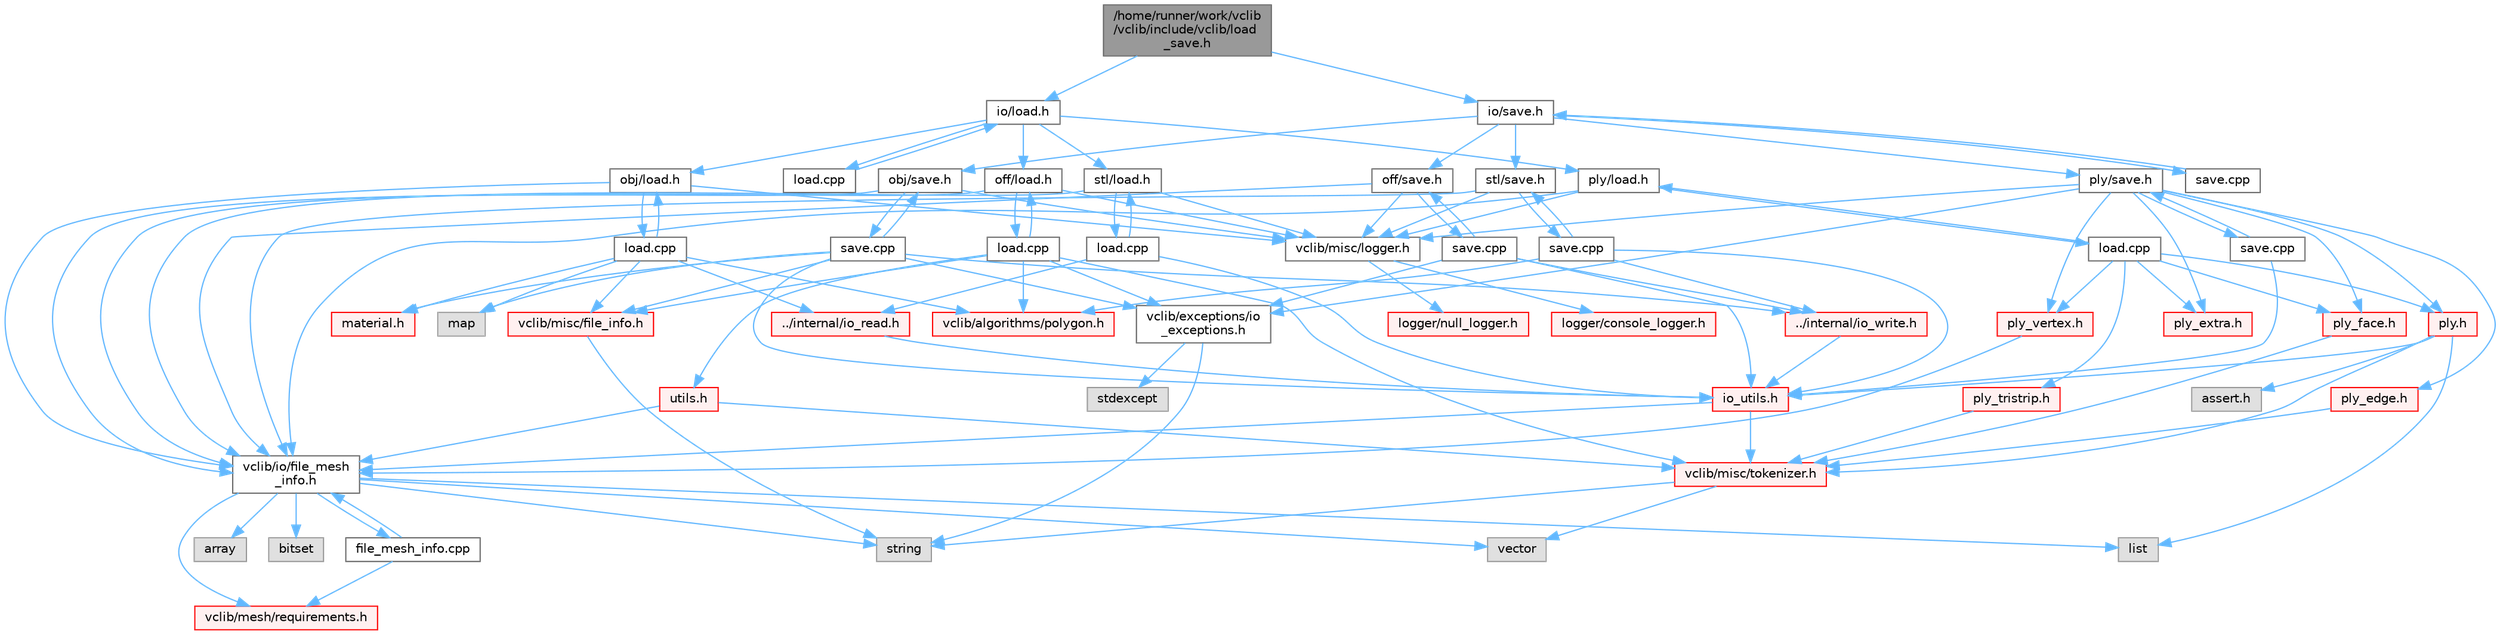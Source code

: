 digraph "/home/runner/work/vclib/vclib/include/vclib/load_save.h"
{
 // LATEX_PDF_SIZE
  bgcolor="transparent";
  edge [fontname=Helvetica,fontsize=10,labelfontname=Helvetica,labelfontsize=10];
  node [fontname=Helvetica,fontsize=10,shape=box,height=0.2,width=0.4];
  Node1 [label="/home/runner/work/vclib\l/vclib/include/vclib/load\l_save.h",height=0.2,width=0.4,color="gray40", fillcolor="grey60", style="filled", fontcolor="black",tooltip=" "];
  Node1 -> Node2 [color="steelblue1",style="solid"];
  Node2 [label="io/load.h",height=0.2,width=0.4,color="grey40", fillcolor="white", style="filled",URL="$load_8h.html",tooltip=" "];
  Node2 -> Node3 [color="steelblue1",style="solid"];
  Node3 [label="obj/load.h",height=0.2,width=0.4,color="grey40", fillcolor="white", style="filled",URL="$obj_2load_8h.html",tooltip=" "];
  Node3 -> Node4 [color="steelblue1",style="solid"];
  Node4 [label="vclib/io/file_mesh\l_info.h",height=0.2,width=0.4,color="grey40", fillcolor="white", style="filled",URL="$file__mesh__info_8h.html",tooltip=" "];
  Node4 -> Node5 [color="steelblue1",style="solid"];
  Node5 [label="array",height=0.2,width=0.4,color="grey60", fillcolor="#E0E0E0", style="filled",tooltip=" "];
  Node4 -> Node6 [color="steelblue1",style="solid"];
  Node6 [label="list",height=0.2,width=0.4,color="grey60", fillcolor="#E0E0E0", style="filled",tooltip=" "];
  Node4 -> Node7 [color="steelblue1",style="solid"];
  Node7 [label="string",height=0.2,width=0.4,color="grey60", fillcolor="#E0E0E0", style="filled",tooltip=" "];
  Node4 -> Node8 [color="steelblue1",style="solid"];
  Node8 [label="vector",height=0.2,width=0.4,color="grey60", fillcolor="#E0E0E0", style="filled",tooltip=" "];
  Node4 -> Node9 [color="steelblue1",style="solid"];
  Node9 [label="bitset",height=0.2,width=0.4,color="grey60", fillcolor="#E0E0E0", style="filled",tooltip=" "];
  Node4 -> Node10 [color="steelblue1",style="solid"];
  Node10 [label="vclib/mesh/requirements.h",height=0.2,width=0.4,color="red", fillcolor="#FFF0F0", style="filled",URL="$requirements_8h.html",tooltip=" "];
  Node4 -> Node179 [color="steelblue1",style="solid"];
  Node179 [label="file_mesh_info.cpp",height=0.2,width=0.4,color="grey40", fillcolor="white", style="filled",URL="$file__mesh__info_8cpp.html",tooltip=" "];
  Node179 -> Node4 [color="steelblue1",style="solid"];
  Node179 -> Node10 [color="steelblue1",style="solid"];
  Node3 -> Node180 [color="steelblue1",style="solid"];
  Node180 [label="vclib/misc/logger.h",height=0.2,width=0.4,color="grey40", fillcolor="white", style="filled",URL="$misc_2logger_8h.html",tooltip=" "];
  Node180 -> Node181 [color="steelblue1",style="solid"];
  Node181 [label="logger/console_logger.h",height=0.2,width=0.4,color="red", fillcolor="#FFF0F0", style="filled",URL="$console__logger_8h.html",tooltip=" "];
  Node180 -> Node195 [color="steelblue1",style="solid"];
  Node195 [label="logger/null_logger.h",height=0.2,width=0.4,color="red", fillcolor="#FFF0F0", style="filled",URL="$null__logger_8h.html",tooltip=" "];
  Node3 -> Node196 [color="steelblue1",style="solid"];
  Node196 [label="load.cpp",height=0.2,width=0.4,color="grey40", fillcolor="white", style="filled",URL="$obj_2load_8cpp.html",tooltip=" "];
  Node196 -> Node3 [color="steelblue1",style="solid"];
  Node196 -> Node197 [color="steelblue1",style="solid"];
  Node197 [label="map",height=0.2,width=0.4,color="grey60", fillcolor="#E0E0E0", style="filled",tooltip=" "];
  Node196 -> Node198 [color="steelblue1",style="solid"];
  Node198 [label="vclib/algorithms/polygon.h",height=0.2,width=0.4,color="red", fillcolor="#FFF0F0", style="filled",URL="$algorithms_2polygon_8h.html",tooltip=" "];
  Node196 -> Node244 [color="steelblue1",style="solid"];
  Node244 [label="vclib/misc/file_info.h",height=0.2,width=0.4,color="red", fillcolor="#FFF0F0", style="filled",URL="$file__info_8h.html",tooltip=" "];
  Node244 -> Node7 [color="steelblue1",style="solid"];
  Node196 -> Node249 [color="steelblue1",style="solid"];
  Node249 [label="../internal/io_read.h",height=0.2,width=0.4,color="red", fillcolor="#FFF0F0", style="filled",URL="$io__read_8h.html",tooltip=" "];
  Node249 -> Node250 [color="steelblue1",style="solid"];
  Node250 [label="io_utils.h",height=0.2,width=0.4,color="red", fillcolor="#FFF0F0", style="filled",URL="$io__utils_8h.html",tooltip=" "];
  Node250 -> Node4 [color="steelblue1",style="solid"];
  Node250 -> Node251 [color="steelblue1",style="solid"];
  Node251 [label="vclib/misc/tokenizer.h",height=0.2,width=0.4,color="red", fillcolor="#FFF0F0", style="filled",URL="$tokenizer_8h.html",tooltip=" "];
  Node251 -> Node7 [color="steelblue1",style="solid"];
  Node251 -> Node8 [color="steelblue1",style="solid"];
  Node196 -> Node258 [color="steelblue1",style="solid"];
  Node258 [label="material.h",height=0.2,width=0.4,color="red", fillcolor="#FFF0F0", style="filled",URL="$material_8h.html",tooltip=" "];
  Node2 -> Node260 [color="steelblue1",style="solid"];
  Node260 [label="off/load.h",height=0.2,width=0.4,color="grey40", fillcolor="white", style="filled",URL="$off_2load_8h.html",tooltip=" "];
  Node260 -> Node4 [color="steelblue1",style="solid"];
  Node260 -> Node180 [color="steelblue1",style="solid"];
  Node260 -> Node261 [color="steelblue1",style="solid"];
  Node261 [label="load.cpp",height=0.2,width=0.4,color="grey40", fillcolor="white", style="filled",URL="$off_2load_8cpp.html",tooltip=" "];
  Node261 -> Node260 [color="steelblue1",style="solid"];
  Node261 -> Node198 [color="steelblue1",style="solid"];
  Node261 -> Node248 [color="steelblue1",style="solid"];
  Node248 [label="vclib/exceptions/io\l_exceptions.h",height=0.2,width=0.4,color="grey40", fillcolor="white", style="filled",URL="$io__exceptions_8h.html",tooltip=" "];
  Node248 -> Node76 [color="steelblue1",style="solid"];
  Node76 [label="stdexcept",height=0.2,width=0.4,color="grey60", fillcolor="#E0E0E0", style="filled",tooltip=" "];
  Node248 -> Node7 [color="steelblue1",style="solid"];
  Node261 -> Node244 [color="steelblue1",style="solid"];
  Node261 -> Node251 [color="steelblue1",style="solid"];
  Node261 -> Node262 [color="steelblue1",style="solid"];
  Node262 [label="utils.h",height=0.2,width=0.4,color="red", fillcolor="#FFF0F0", style="filled",URL="$utils_8h.html",tooltip=" "];
  Node262 -> Node251 [color="steelblue1",style="solid"];
  Node262 -> Node4 [color="steelblue1",style="solid"];
  Node2 -> Node264 [color="steelblue1",style="solid"];
  Node264 [label="ply/load.h",height=0.2,width=0.4,color="grey40", fillcolor="white", style="filled",URL="$ply_2load_8h.html",tooltip=" "];
  Node264 -> Node4 [color="steelblue1",style="solid"];
  Node264 -> Node180 [color="steelblue1",style="solid"];
  Node264 -> Node265 [color="steelblue1",style="solid"];
  Node265 [label="load.cpp",height=0.2,width=0.4,color="grey40", fillcolor="white", style="filled",URL="$ply_2load_8cpp.html",tooltip=" "];
  Node265 -> Node264 [color="steelblue1",style="solid"];
  Node265 -> Node266 [color="steelblue1",style="solid"];
  Node266 [label="ply.h",height=0.2,width=0.4,color="red", fillcolor="#FFF0F0", style="filled",URL="$ply_8h.html",tooltip=" "];
  Node266 -> Node24 [color="steelblue1",style="solid"];
  Node24 [label="assert.h",height=0.2,width=0.4,color="grey60", fillcolor="#E0E0E0", style="filled",tooltip=" "];
  Node266 -> Node6 [color="steelblue1",style="solid"];
  Node266 -> Node251 [color="steelblue1",style="solid"];
  Node266 -> Node250 [color="steelblue1",style="solid"];
  Node265 -> Node267 [color="steelblue1",style="solid"];
  Node267 [label="ply_vertex.h",height=0.2,width=0.4,color="red", fillcolor="#FFF0F0", style="filled",URL="$ply__vertex_8h.html",tooltip=" "];
  Node267 -> Node4 [color="steelblue1",style="solid"];
  Node265 -> Node274 [color="steelblue1",style="solid"];
  Node274 [label="ply_face.h",height=0.2,width=0.4,color="red", fillcolor="#FFF0F0", style="filled",URL="$ply__face_8h.html",tooltip=" "];
  Node274 -> Node251 [color="steelblue1",style="solid"];
  Node265 -> Node276 [color="steelblue1",style="solid"];
  Node276 [label="ply_tristrip.h",height=0.2,width=0.4,color="red", fillcolor="#FFF0F0", style="filled",URL="$ply__tristrip_8h.html",tooltip=" "];
  Node276 -> Node251 [color="steelblue1",style="solid"];
  Node265 -> Node278 [color="steelblue1",style="solid"];
  Node278 [label="ply_extra.h",height=0.2,width=0.4,color="red", fillcolor="#FFF0F0", style="filled",URL="$ply__extra_8h.html",tooltip=" "];
  Node2 -> Node280 [color="steelblue1",style="solid"];
  Node280 [label="stl/load.h",height=0.2,width=0.4,color="grey40", fillcolor="white", style="filled",URL="$stl_2load_8h.html",tooltip=" "];
  Node280 -> Node4 [color="steelblue1",style="solid"];
  Node280 -> Node180 [color="steelblue1",style="solid"];
  Node280 -> Node281 [color="steelblue1",style="solid"];
  Node281 [label="load.cpp",height=0.2,width=0.4,color="grey40", fillcolor="white", style="filled",URL="$stl_2load_8cpp.html",tooltip=" "];
  Node281 -> Node280 [color="steelblue1",style="solid"];
  Node281 -> Node250 [color="steelblue1",style="solid"];
  Node281 -> Node249 [color="steelblue1",style="solid"];
  Node2 -> Node282 [color="steelblue1",style="solid"];
  Node282 [label="load.cpp",height=0.2,width=0.4,color="grey40", fillcolor="white", style="filled",URL="$load_8cpp.html",tooltip=" "];
  Node282 -> Node2 [color="steelblue1",style="solid"];
  Node1 -> Node283 [color="steelblue1",style="solid"];
  Node283 [label="io/save.h",height=0.2,width=0.4,color="grey40", fillcolor="white", style="filled",URL="$save_8h.html",tooltip=" "];
  Node283 -> Node284 [color="steelblue1",style="solid"];
  Node284 [label="obj/save.h",height=0.2,width=0.4,color="grey40", fillcolor="white", style="filled",URL="$obj_2save_8h.html",tooltip=" "];
  Node284 -> Node4 [color="steelblue1",style="solid"];
  Node284 -> Node180 [color="steelblue1",style="solid"];
  Node284 -> Node285 [color="steelblue1",style="solid"];
  Node285 [label="save.cpp",height=0.2,width=0.4,color="grey40", fillcolor="white", style="filled",URL="$obj_2save_8cpp.html",tooltip=" "];
  Node285 -> Node284 [color="steelblue1",style="solid"];
  Node285 -> Node197 [color="steelblue1",style="solid"];
  Node285 -> Node248 [color="steelblue1",style="solid"];
  Node285 -> Node244 [color="steelblue1",style="solid"];
  Node285 -> Node250 [color="steelblue1",style="solid"];
  Node285 -> Node272 [color="steelblue1",style="solid"];
  Node272 [label="../internal/io_write.h",height=0.2,width=0.4,color="red", fillcolor="#FFF0F0", style="filled",URL="$io__write_8h.html",tooltip=" "];
  Node272 -> Node250 [color="steelblue1",style="solid"];
  Node285 -> Node258 [color="steelblue1",style="solid"];
  Node283 -> Node286 [color="steelblue1",style="solid"];
  Node286 [label="off/save.h",height=0.2,width=0.4,color="grey40", fillcolor="white", style="filled",URL="$off_2save_8h.html",tooltip=" "];
  Node286 -> Node4 [color="steelblue1",style="solid"];
  Node286 -> Node180 [color="steelblue1",style="solid"];
  Node286 -> Node287 [color="steelblue1",style="solid"];
  Node287 [label="save.cpp",height=0.2,width=0.4,color="grey40", fillcolor="white", style="filled",URL="$off_2save_8cpp.html",tooltip=" "];
  Node287 -> Node286 [color="steelblue1",style="solid"];
  Node287 -> Node248 [color="steelblue1",style="solid"];
  Node287 -> Node250 [color="steelblue1",style="solid"];
  Node287 -> Node272 [color="steelblue1",style="solid"];
  Node283 -> Node288 [color="steelblue1",style="solid"];
  Node288 [label="ply/save.h",height=0.2,width=0.4,color="grey40", fillcolor="white", style="filled",URL="$ply_2save_8h.html",tooltip=" "];
  Node288 -> Node248 [color="steelblue1",style="solid"];
  Node288 -> Node180 [color="steelblue1",style="solid"];
  Node288 -> Node266 [color="steelblue1",style="solid"];
  Node288 -> Node289 [color="steelblue1",style="solid"];
  Node289 [label="ply_edge.h",height=0.2,width=0.4,color="red", fillcolor="#FFF0F0", style="filled",URL="$ply__edge_8h.html",tooltip=" "];
  Node289 -> Node251 [color="steelblue1",style="solid"];
  Node288 -> Node278 [color="steelblue1",style="solid"];
  Node288 -> Node274 [color="steelblue1",style="solid"];
  Node288 -> Node267 [color="steelblue1",style="solid"];
  Node288 -> Node291 [color="steelblue1",style="solid"];
  Node291 [label="save.cpp",height=0.2,width=0.4,color="grey40", fillcolor="white", style="filled",URL="$ply_2save_8cpp.html",tooltip=" "];
  Node291 -> Node288 [color="steelblue1",style="solid"];
  Node291 -> Node250 [color="steelblue1",style="solid"];
  Node283 -> Node292 [color="steelblue1",style="solid"];
  Node292 [label="stl/save.h",height=0.2,width=0.4,color="grey40", fillcolor="white", style="filled",URL="$stl_2save_8h.html",tooltip=" "];
  Node292 -> Node4 [color="steelblue1",style="solid"];
  Node292 -> Node180 [color="steelblue1",style="solid"];
  Node292 -> Node293 [color="steelblue1",style="solid"];
  Node293 [label="save.cpp",height=0.2,width=0.4,color="grey40", fillcolor="white", style="filled",URL="$stl_2save_8cpp.html",tooltip=" "];
  Node293 -> Node292 [color="steelblue1",style="solid"];
  Node293 -> Node250 [color="steelblue1",style="solid"];
  Node293 -> Node272 [color="steelblue1",style="solid"];
  Node293 -> Node198 [color="steelblue1",style="solid"];
  Node283 -> Node294 [color="steelblue1",style="solid"];
  Node294 [label="save.cpp",height=0.2,width=0.4,color="grey40", fillcolor="white", style="filled",URL="$save_8cpp.html",tooltip=" "];
  Node294 -> Node283 [color="steelblue1",style="solid"];
}

